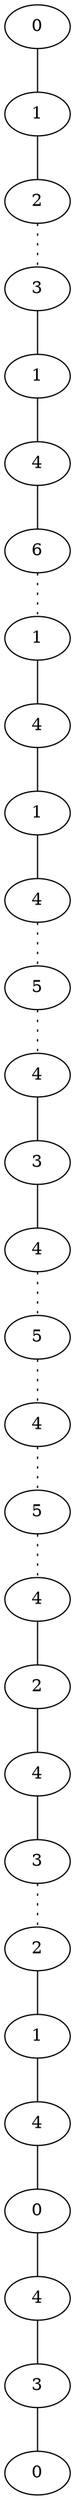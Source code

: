 graph {
a0[label=0];
a1[label=1];
a2[label=2];
a3[label=3];
a4[label=1];
a5[label=4];
a6[label=6];
a7[label=1];
a8[label=4];
a9[label=1];
a10[label=4];
a11[label=5];
a12[label=4];
a13[label=3];
a14[label=4];
a15[label=5];
a16[label=4];
a17[label=5];
a18[label=4];
a19[label=2];
a20[label=4];
a21[label=3];
a22[label=2];
a23[label=1];
a24[label=4];
a25[label=0];
a26[label=4];
a27[label=3];
a28[label=0];
a0 -- a1;
a1 -- a2;
a2 -- a3 [style=dotted];
a3 -- a4;
a4 -- a5;
a5 -- a6;
a6 -- a7 [style=dotted];
a7 -- a8;
a8 -- a9;
a9 -- a10;
a10 -- a11 [style=dotted];
a11 -- a12 [style=dotted];
a12 -- a13;
a13 -- a14;
a14 -- a15 [style=dotted];
a15 -- a16 [style=dotted];
a16 -- a17 [style=dotted];
a17 -- a18 [style=dotted];
a18 -- a19;
a19 -- a20;
a20 -- a21;
a21 -- a22 [style=dotted];
a22 -- a23;
a23 -- a24;
a24 -- a25;
a25 -- a26;
a26 -- a27;
a27 -- a28;
}
